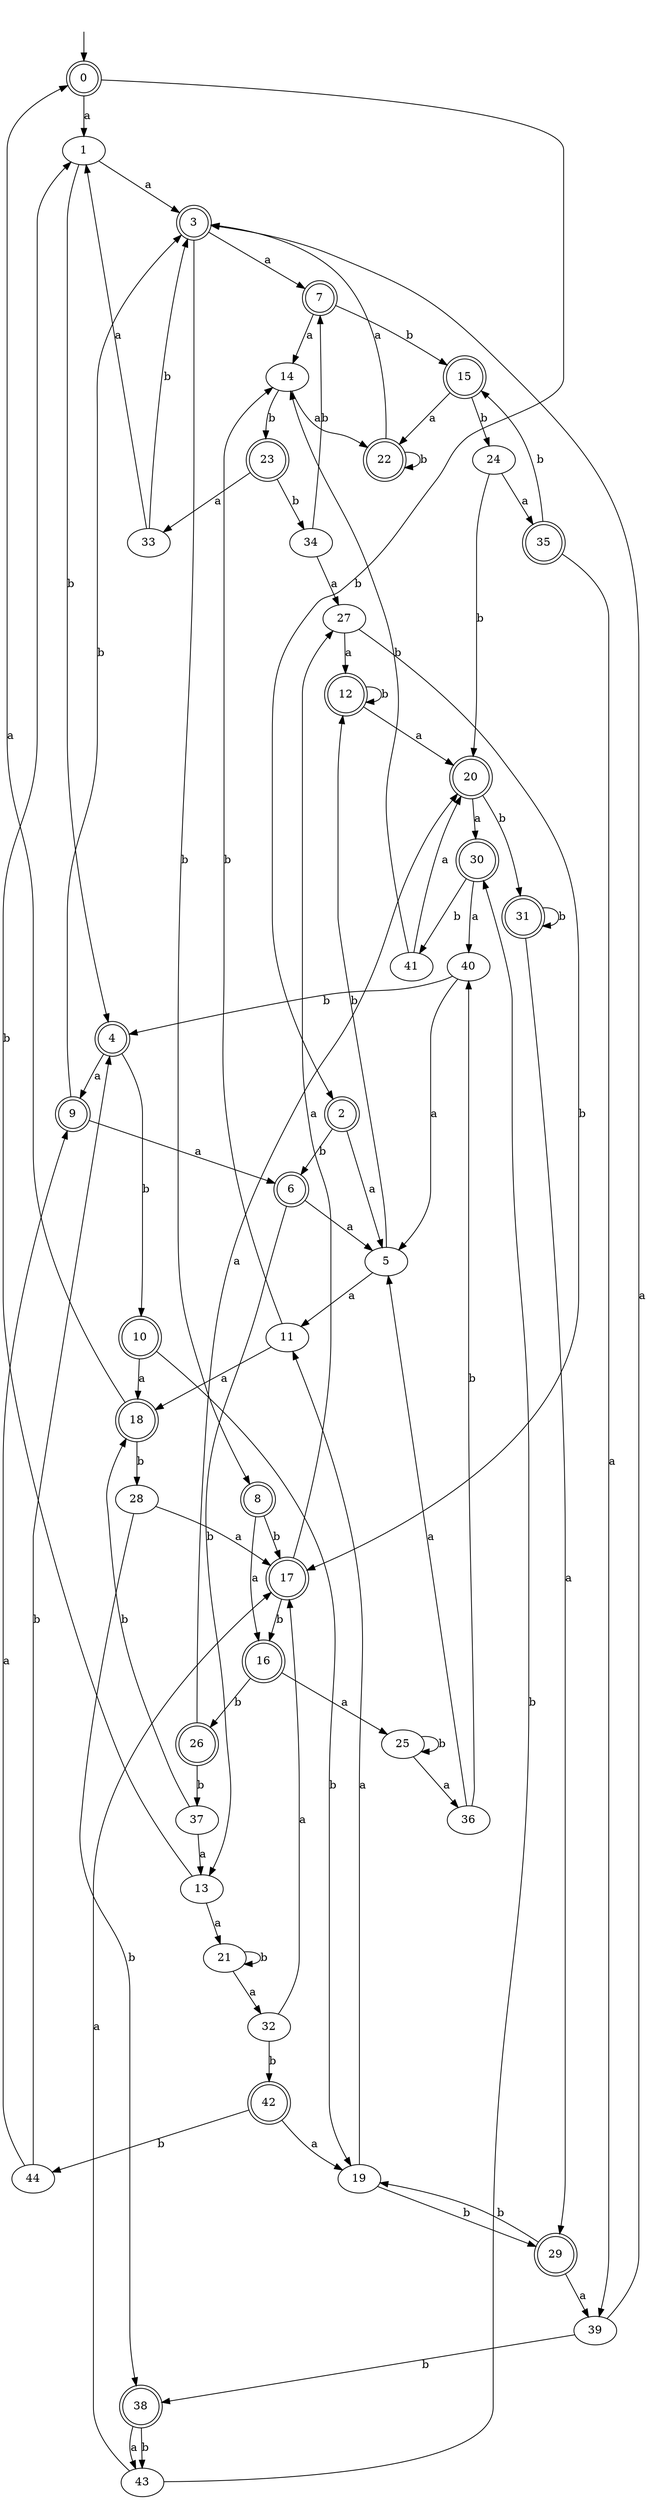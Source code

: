 digraph RandomDFA {
  __start0 [label="", shape=none];
  __start0 -> 0 [label=""];
  0 [shape=circle] [shape=doublecircle]
  0 -> 1 [label="a"]
  0 -> 2 [label="b"]
  1
  1 -> 3 [label="a"]
  1 -> 4 [label="b"]
  2 [shape=doublecircle]
  2 -> 5 [label="a"]
  2 -> 6 [label="b"]
  3 [shape=doublecircle]
  3 -> 7 [label="a"]
  3 -> 8 [label="b"]
  4 [shape=doublecircle]
  4 -> 9 [label="a"]
  4 -> 10 [label="b"]
  5
  5 -> 11 [label="a"]
  5 -> 12 [label="b"]
  6 [shape=doublecircle]
  6 -> 5 [label="a"]
  6 -> 13 [label="b"]
  7 [shape=doublecircle]
  7 -> 14 [label="a"]
  7 -> 15 [label="b"]
  8 [shape=doublecircle]
  8 -> 16 [label="a"]
  8 -> 17 [label="b"]
  9 [shape=doublecircle]
  9 -> 6 [label="a"]
  9 -> 3 [label="b"]
  10 [shape=doublecircle]
  10 -> 18 [label="a"]
  10 -> 19 [label="b"]
  11
  11 -> 18 [label="a"]
  11 -> 14 [label="b"]
  12 [shape=doublecircle]
  12 -> 20 [label="a"]
  12 -> 12 [label="b"]
  13
  13 -> 21 [label="a"]
  13 -> 1 [label="b"]
  14
  14 -> 22 [label="a"]
  14 -> 23 [label="b"]
  15 [shape=doublecircle]
  15 -> 22 [label="a"]
  15 -> 24 [label="b"]
  16 [shape=doublecircle]
  16 -> 25 [label="a"]
  16 -> 26 [label="b"]
  17 [shape=doublecircle]
  17 -> 27 [label="a"]
  17 -> 16 [label="b"]
  18 [shape=doublecircle]
  18 -> 0 [label="a"]
  18 -> 28 [label="b"]
  19
  19 -> 11 [label="a"]
  19 -> 29 [label="b"]
  20 [shape=doublecircle]
  20 -> 30 [label="a"]
  20 -> 31 [label="b"]
  21
  21 -> 32 [label="a"]
  21 -> 21 [label="b"]
  22 [shape=doublecircle]
  22 -> 3 [label="a"]
  22 -> 22 [label="b"]
  23 [shape=doublecircle]
  23 -> 33 [label="a"]
  23 -> 34 [label="b"]
  24
  24 -> 35 [label="a"]
  24 -> 20 [label="b"]
  25
  25 -> 36 [label="a"]
  25 -> 25 [label="b"]
  26 [shape=doublecircle]
  26 -> 20 [label="a"]
  26 -> 37 [label="b"]
  27
  27 -> 12 [label="a"]
  27 -> 17 [label="b"]
  28
  28 -> 17 [label="a"]
  28 -> 38 [label="b"]
  29 [shape=doublecircle]
  29 -> 39 [label="a"]
  29 -> 19 [label="b"]
  30 [shape=doublecircle]
  30 -> 40 [label="a"]
  30 -> 41 [label="b"]
  31 [shape=doublecircle]
  31 -> 29 [label="a"]
  31 -> 31 [label="b"]
  32
  32 -> 17 [label="a"]
  32 -> 42 [label="b"]
  33
  33 -> 1 [label="a"]
  33 -> 3 [label="b"]
  34
  34 -> 27 [label="a"]
  34 -> 7 [label="b"]
  35 [shape=doublecircle]
  35 -> 39 [label="a"]
  35 -> 15 [label="b"]
  36
  36 -> 5 [label="a"]
  36 -> 40 [label="b"]
  37
  37 -> 13 [label="a"]
  37 -> 18 [label="b"]
  38 [shape=doublecircle]
  38 -> 43 [label="a"]
  38 -> 43 [label="b"]
  39
  39 -> 3 [label="a"]
  39 -> 38 [label="b"]
  40
  40 -> 5 [label="a"]
  40 -> 4 [label="b"]
  41
  41 -> 20 [label="a"]
  41 -> 14 [label="b"]
  42 [shape=doublecircle]
  42 -> 19 [label="a"]
  42 -> 44 [label="b"]
  43
  43 -> 17 [label="a"]
  43 -> 30 [label="b"]
  44
  44 -> 9 [label="a"]
  44 -> 4 [label="b"]
}
